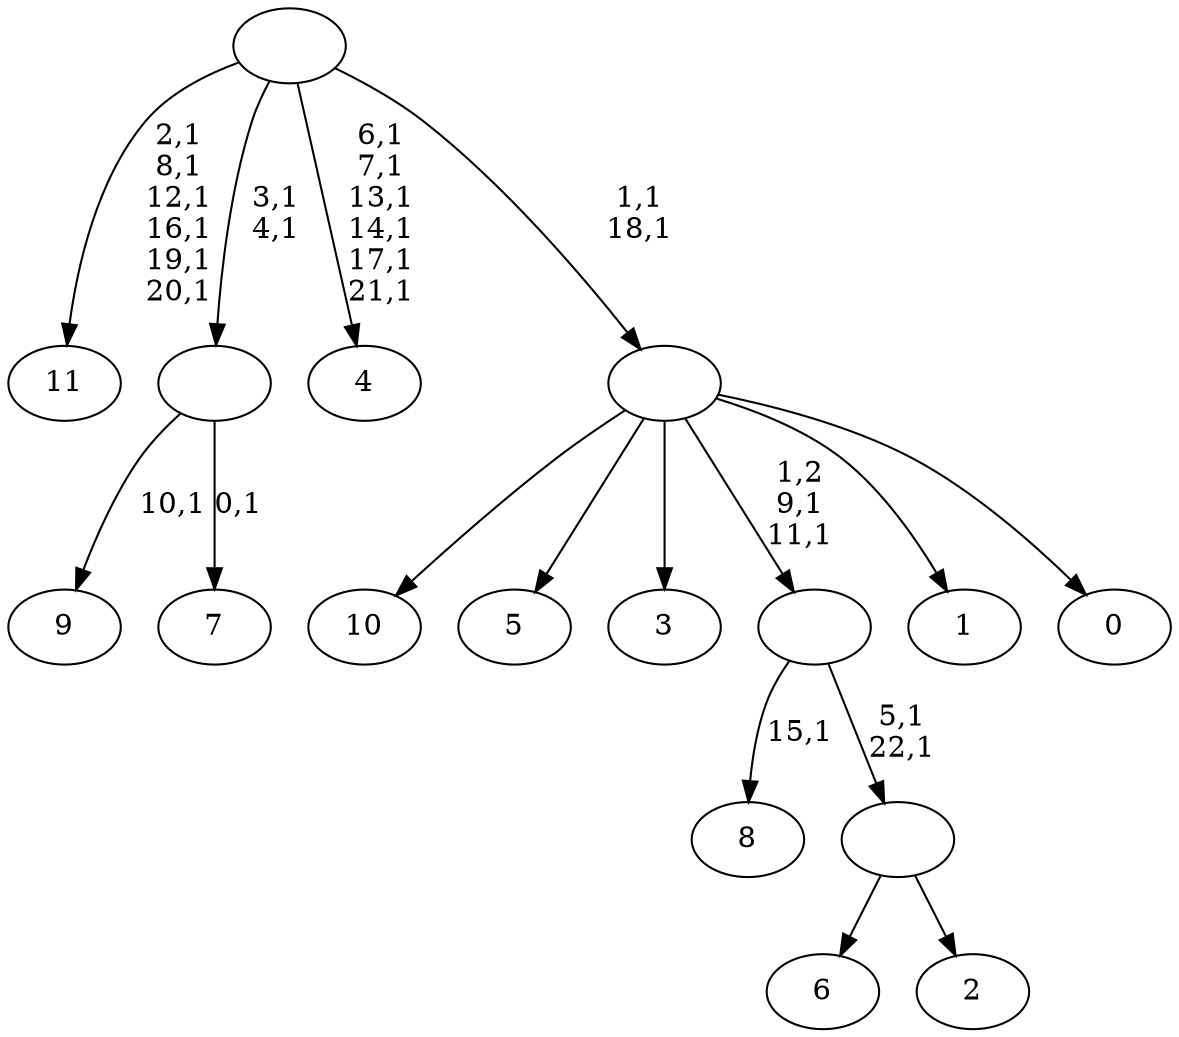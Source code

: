 digraph T {
	35 [label="11"]
	28 [label="10"]
	27 [label="9"]
	25 [label="8"]
	23 [label="7"]
	21 [label=""]
	19 [label="6"]
	18 [label="5"]
	17 [label="4"]
	10 [label="3"]
	9 [label="2"]
	8 [label=""]
	6 [label=""]
	4 [label="1"]
	3 [label="0"]
	2 [label=""]
	0 [label=""]
	21 -> 23 [label="0,1"]
	21 -> 27 [label="10,1"]
	8 -> 19 [label=""]
	8 -> 9 [label=""]
	6 -> 8 [label="5,1\n22,1"]
	6 -> 25 [label="15,1"]
	2 -> 6 [label="1,2\n9,1\n11,1"]
	2 -> 28 [label=""]
	2 -> 18 [label=""]
	2 -> 10 [label=""]
	2 -> 4 [label=""]
	2 -> 3 [label=""]
	0 -> 2 [label="1,1\n18,1"]
	0 -> 17 [label="6,1\n7,1\n13,1\n14,1\n17,1\n21,1"]
	0 -> 21 [label="3,1\n4,1"]
	0 -> 35 [label="2,1\n8,1\n12,1\n16,1\n19,1\n20,1"]
}
